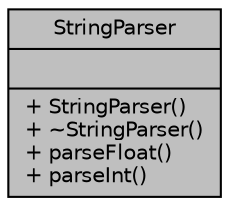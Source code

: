 digraph "StringParser"
{
 // LATEX_PDF_SIZE
  edge [fontname="Helvetica",fontsize="10",labelfontname="Helvetica",labelfontsize="10"];
  node [fontname="Helvetica",fontsize="10",shape=record];
  Node1 [label="{StringParser\n||+ StringParser()\l+ ~StringParser()\l+ parseFloat()\l+ parseInt()\l}",height=0.2,width=0.4,color="black", fillcolor="grey75", style="filled", fontcolor="black",tooltip=" "];
}
